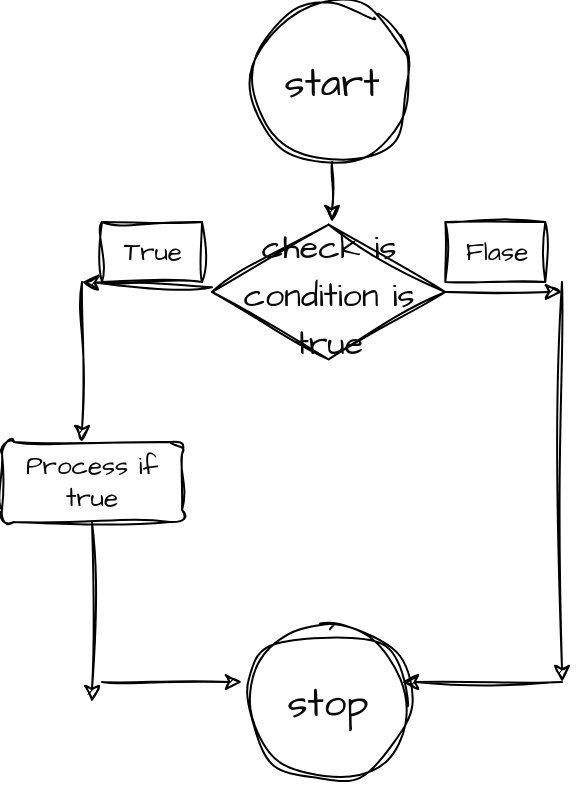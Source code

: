 <mxfile>
    <diagram id="MVXunKosLU5wROzWXcYJ" name="Page-2">
        <mxGraphModel dx="633" dy="469" grid="1" gridSize="10" guides="1" tooltips="1" connect="1" arrows="1" fold="1" page="1" pageScale="1" pageWidth="850" pageHeight="1100" background="#ffffff" math="0" shadow="0">
            <root>
                <mxCell id="0"/>
                <mxCell id="1" parent="0"/>
                <mxCell id="jhaDuiDGC0TJaHCgAIyp-34" style="edgeStyle=none;sketch=1;hachureGap=4;jiggle=2;curveFitting=1;html=1;strokeColor=#000000;fontFamily=Architects Daughter;fontSource=https%3A%2F%2Ffonts.googleapis.com%2Fcss%3Ffamily%3DArchitects%2BDaughter;fontSize=16;fontColor=#080808;fillColor=none;" edge="1" parent="1">
                    <mxGeometry relative="1" as="geometry">
                        <mxPoint x="405.0" y="420" as="targetPoint"/>
                        <mxPoint x="405.0" y="390" as="sourcePoint"/>
                    </mxGeometry>
                </mxCell>
                <mxCell id="jhaDuiDGC0TJaHCgAIyp-35" value="&lt;font color=&quot;#080808&quot;&gt;start&lt;/font&gt;" style="ellipse;whiteSpace=wrap;html=1;aspect=fixed;sketch=1;hachureGap=4;jiggle=2;curveFitting=1;fontFamily=Architects Daughter;fontSource=https%3A%2F%2Ffonts.googleapis.com%2Fcss%3Ffamily%3DArchitects%2BDaughter;fontSize=20;strokeColor=#000000;gradientColor=none;fillColor=none;" vertex="1" parent="1">
                    <mxGeometry x="365" y="310" width="80" height="80" as="geometry"/>
                </mxCell>
                <mxCell id="jhaDuiDGC0TJaHCgAIyp-36" style="edgeStyle=none;sketch=1;hachureGap=4;jiggle=2;curveFitting=1;html=1;strokeColor=#000000;fontFamily=Architects Daughter;fontSource=https%3A%2F%2Ffonts.googleapis.com%2Fcss%3Ffamily%3DArchitects%2BDaughter;fontSize=17;fontColor=#080808;fillColor=none;" edge="1" parent="1" source="jhaDuiDGC0TJaHCgAIyp-38">
                    <mxGeometry relative="1" as="geometry">
                        <mxPoint x="280" y="450" as="targetPoint"/>
                    </mxGeometry>
                </mxCell>
                <mxCell id="jhaDuiDGC0TJaHCgAIyp-37" style="edgeStyle=none;sketch=1;hachureGap=4;jiggle=2;curveFitting=1;html=1;strokeColor=#000000;fontFamily=Architects Daughter;fontSource=https%3A%2F%2Ffonts.googleapis.com%2Fcss%3Ffamily%3DArchitects%2BDaughter;fontSize=17;fontColor=#080808;fillColor=none;" edge="1" parent="1" source="jhaDuiDGC0TJaHCgAIyp-38">
                    <mxGeometry relative="1" as="geometry">
                        <mxPoint x="520.0" y="455" as="targetPoint"/>
                        <Array as="points"/>
                    </mxGeometry>
                </mxCell>
                <mxCell id="jhaDuiDGC0TJaHCgAIyp-38" value="&lt;font style=&quot;font-size: 17px;&quot;&gt;check is condition is true&lt;/font&gt;" style="html=1;whiteSpace=wrap;aspect=fixed;shape=isoRectangle;sketch=1;hachureGap=4;jiggle=2;curveFitting=1;strokeColor=#000000;fontFamily=Architects Daughter;fontSource=https%3A%2F%2Ffonts.googleapis.com%2Fcss%3Ffamily%3DArchitects%2BDaughter;fontSize=20;fontColor=#080808;fillColor=none;gradientColor=none;" vertex="1" parent="1">
                    <mxGeometry x="345" y="420" width="116.67" height="70" as="geometry"/>
                </mxCell>
                <mxCell id="jhaDuiDGC0TJaHCgAIyp-39" value="" style="endArrow=classic;html=1;sketch=1;hachureGap=4;jiggle=2;curveFitting=1;strokeColor=#000000;fontFamily=Architects Daughter;fontSource=https%3A%2F%2Ffonts.googleapis.com%2Fcss%3Ffamily%3DArchitects%2BDaughter;fontSize=17;fontColor=#080808;fillColor=none;" edge="1" parent="1">
                    <mxGeometry width="50" height="50" relative="1" as="geometry">
                        <mxPoint x="280" y="450" as="sourcePoint"/>
                        <mxPoint x="280" y="530" as="targetPoint"/>
                    </mxGeometry>
                </mxCell>
                <mxCell id="jhaDuiDGC0TJaHCgAIyp-40" value="" style="endArrow=classic;html=1;sketch=1;hachureGap=4;jiggle=2;curveFitting=1;strokeColor=#000000;fontFamily=Architects Daughter;fontSource=https%3A%2F%2Ffonts.googleapis.com%2Fcss%3Ffamily%3DArchitects%2BDaughter;fontSize=17;fontColor=#080808;fillColor=none;" edge="1" parent="1">
                    <mxGeometry width="50" height="50" relative="1" as="geometry">
                        <mxPoint x="520.0" y="450" as="sourcePoint"/>
                        <mxPoint x="520.0" y="650" as="targetPoint"/>
                    </mxGeometry>
                </mxCell>
                <mxCell id="jhaDuiDGC0TJaHCgAIyp-41" value="True" style="text;html=1;align=center;verticalAlign=middle;resizable=0;points=[];autosize=1;strokeColor=default;fillColor=none;fontSize=13;fontFamily=Architects Daughter;fontColor=#080808;sketch=1;hachureGap=4;jiggle=2;curveFitting=1;fontSource=https%3A%2F%2Ffonts.googleapis.com%2Fcss%3Ffamily%3DArchitects%2BDaughter;" vertex="1" parent="1">
                    <mxGeometry x="290" y="420" width="50" height="30" as="geometry"/>
                </mxCell>
                <mxCell id="jhaDuiDGC0TJaHCgAIyp-42" value="Flase" style="text;html=1;align=center;verticalAlign=middle;resizable=0;points=[];autosize=1;strokeColor=default;fillColor=none;fontSize=13;fontFamily=Architects Daughter;fontColor=#080808;sketch=1;hachureGap=4;jiggle=2;curveFitting=1;fontSource=https%3A%2F%2Ffonts.googleapis.com%2Fcss%3Ffamily%3DArchitects%2BDaughter;" vertex="1" parent="1">
                    <mxGeometry x="461.67" y="420" width="50" height="30" as="geometry"/>
                </mxCell>
                <mxCell id="jhaDuiDGC0TJaHCgAIyp-43" value="" style="endArrow=classic;html=1;sketch=1;hachureGap=4;jiggle=2;curveFitting=1;strokeColor=#000000;fontFamily=Architects Daughter;fontSource=https%3A%2F%2Ffonts.googleapis.com%2Fcss%3Ffamily%3DArchitects%2BDaughter;fontSize=17;fontColor=#080808;fillColor=none;" edge="1" parent="1">
                    <mxGeometry width="50" height="50" relative="1" as="geometry">
                        <mxPoint x="520.0" y="650" as="sourcePoint"/>
                        <mxPoint x="440.0" y="650" as="targetPoint"/>
                    </mxGeometry>
                </mxCell>
                <mxCell id="jhaDuiDGC0TJaHCgAIyp-44" style="edgeStyle=none;sketch=1;hachureGap=4;jiggle=2;curveFitting=1;html=1;strokeColor=#000000;fontFamily=Architects Daughter;fontSource=https%3A%2F%2Ffonts.googleapis.com%2Fcss%3Ffamily%3DArchitects%2BDaughter;fontSize=13;fontColor=#080808;fillColor=none;" edge="1" parent="1" source="jhaDuiDGC0TJaHCgAIyp-45">
                    <mxGeometry relative="1" as="geometry">
                        <mxPoint x="285" y="660" as="targetPoint"/>
                    </mxGeometry>
                </mxCell>
                <mxCell id="jhaDuiDGC0TJaHCgAIyp-45" value="Process if true" style="rounded=1;whiteSpace=wrap;html=1;sketch=1;hachureGap=4;jiggle=2;curveFitting=1;strokeColor=default;fontFamily=Architects Daughter;fontSource=https%3A%2F%2Ffonts.googleapis.com%2Fcss%3Ffamily%3DArchitects%2BDaughter;fontSize=13;fontColor=#080808;fillColor=none;gradientColor=none;" vertex="1" parent="1">
                    <mxGeometry x="240" y="530" width="90" height="40" as="geometry"/>
                </mxCell>
                <mxCell id="jhaDuiDGC0TJaHCgAIyp-46" style="edgeStyle=none;sketch=1;hachureGap=4;jiggle=2;curveFitting=1;html=1;strokeColor=#000000;fontFamily=Architects Daughter;fontSource=https%3A%2F%2Ffonts.googleapis.com%2Fcss%3Ffamily%3DArchitects%2BDaughter;fontSize=13;fontColor=#080808;fillColor=none;" edge="1" parent="1">
                    <mxGeometry relative="1" as="geometry">
                        <mxPoint x="360" y="650" as="targetPoint"/>
                        <mxPoint x="290" y="650" as="sourcePoint"/>
                    </mxGeometry>
                </mxCell>
                <mxCell id="jhaDuiDGC0TJaHCgAIyp-47" value="&lt;font color=&quot;#080808&quot;&gt;stop&lt;/font&gt;" style="ellipse;whiteSpace=wrap;html=1;aspect=fixed;sketch=1;hachureGap=4;jiggle=2;curveFitting=1;fontFamily=Architects Daughter;fontSource=https%3A%2F%2Ffonts.googleapis.com%2Fcss%3Ffamily%3DArchitects%2BDaughter;fontSize=20;strokeColor=#000000;gradientColor=none;fillColor=none;" vertex="1" parent="1">
                    <mxGeometry x="363.33" y="620" width="80" height="80" as="geometry"/>
                </mxCell>
            </root>
        </mxGraphModel>
    </diagram>
</mxfile>